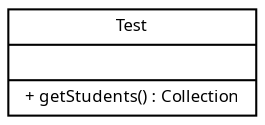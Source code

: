digraph G {
node [
	fontname = "Sans"
	fontsize = 8
	shape = "record"
]

Test[
	label = "{Test||+ getStudents() : Collection\l}"
]

}